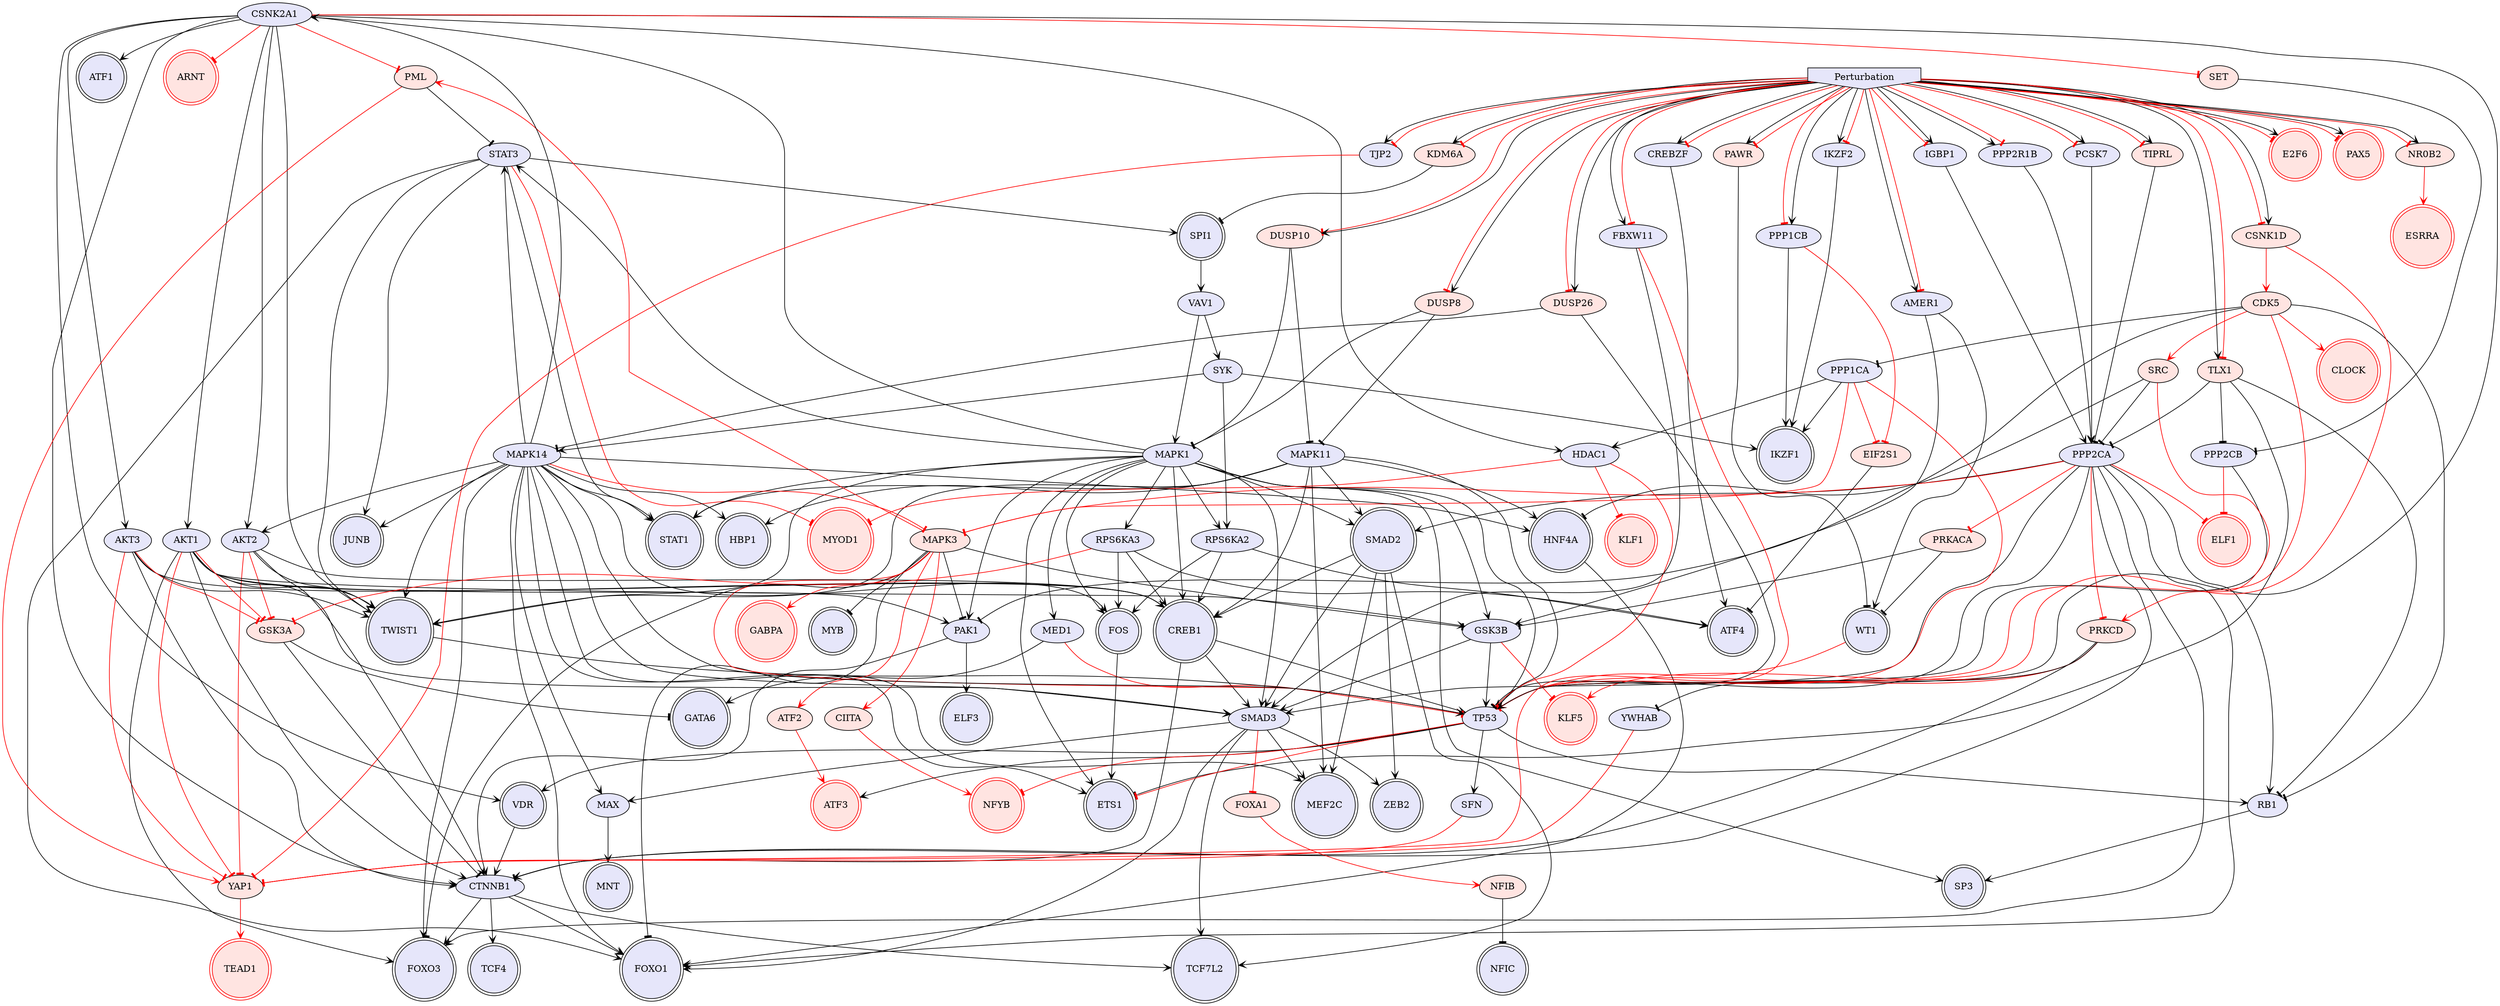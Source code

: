 digraph {

CSNK2A1->CTNNB1 [penwidth=1, color=black, arrowhead="vee"]
STAT3->JUNB [penwidth=1, color=black, arrowhead="vee"]
CTNNB1->FOXO1 [penwidth=1, color=black, arrowhead="vee"]
CTNNB1->FOXO3 [penwidth=1, color=black, arrowhead="vee"]
CTNNB1->TCF7L2 [penwidth=1, color=black, arrowhead="vee"]
SMAD3->FOXO1 [penwidth=1, color=black, arrowhead="vee"]
SMAD2->TCF7L2 [penwidth=1, color=black, arrowhead="vee"]
SMAD3->TCF7L2 [penwidth=1, color=black, arrowhead="vee"]
STAT3->SPI1 [penwidth=1, color=black, arrowhead="vee"]
TIPRL->PPP2CA [penwidth=1, color=black, arrowhead="tee"]
MAPK1->STAT3 [penwidth=1, color=black, arrowhead="vee"]
PAK1->CTNNB1 [penwidth=1, color=black, arrowhead="vee"]
CDK5->PAK1 [penwidth=1, color=black, arrowhead="tee"]
MAX->MNT [penwidth=1, color=black, arrowhead="vee"]
MAPK1->SMAD3 [penwidth=1, color=black, arrowhead="vee"]
MAPK1->SMAD2 [penwidth=1, color=black, arrowhead="vee"]
SMAD3->MEF2C [penwidth=1, color=black, arrowhead="vee"]
CREB1->SMAD3 [penwidth=1, color=black, arrowhead="vee"]
PPP2CA->SMAD3 [penwidth=1, color=black, arrowhead="vee"]
PPP2CA->SMAD2 [penwidth=1, color=black, arrowhead="vee"]
VDR->CTNNB1 [penwidth=1, color=black, arrowhead="vee"]
CTNNB1->TCF4 [penwidth=1, color=black, arrowhead="vee"]
SMAD2->CREB1 [penwidth=1, color=black, arrowhead="vee"]
CREB1->CTNNB1 [penwidth=1, color=black, arrowhead="vee"]
SMAD3->MAX [penwidth=1, color=black, arrowhead="vee"]
MAPK11->SMAD2 [penwidth=1, color=black, arrowhead="vee"]
MAPK1->FOS [penwidth=1, color=black, arrowhead="vee"]
PPP2CA->CTNNB1 [penwidth=1, color=black, arrowhead="vee"]
PPP2CA->FOXO3 [penwidth=1, color=black, arrowhead="vee"]
PPP2CA->FOXO1 [penwidth=1, color=black, arrowhead="vee"]
MAPK1->MED1 [penwidth=1, color=black, arrowhead="vee"]
CSNK2A1->TWIST1 [penwidth=1, color=black, arrowhead="vee"]
MAPK3->MYB [penwidth=1, color=black, arrowhead="tee"]
CSNK2A1->ATF1 [penwidth=1, color=black, arrowhead="vee"]
NFIB->NFIC [penwidth=1, color=black, arrowhead="tee"]
CSNK2A1->HDAC1 [penwidth=1, color=black, arrowhead="vee"]
PRKCD->CTNNB1 [penwidth=1, color=black, arrowhead="tee"]
CSNK2A1->VDR [penwidth=1, color=black, arrowhead="vee"]
MAPK1->CSNK2A1 [penwidth=1, color=black, arrowhead="vee"]
MAPK11->HBP1 [penwidth=1, color=black, arrowhead="vee"]
MAPK11->TWIST1 [penwidth=1, color=black, arrowhead="vee"]
MAPK1->SP3 [penwidth=1, color=black, arrowhead="vee"]
MAPK1->TWIST1 [penwidth=1, color=black, arrowhead="vee"]
MAPK3->FOXO3 [penwidth=1, color=black, arrowhead="tee"]
MAPK3->PAK1 [penwidth=1, color=black, arrowhead="tee"]
MAPK11->HNF4A [penwidth=1, color=black, arrowhead="vee"]
PAK1->ELF3 [penwidth=1, color=black, arrowhead="vee"]
AMER1->WT1 [penwidth=1, color=black, arrowhead="vee"]
MAPK3->FOXO1 [penwidth=1, color=black, arrowhead="tee"]
MAPK1->PAK1 [penwidth=1, color=black, arrowhead="vee"]
CREBZF->ATF4 [penwidth=1, color=black, arrowhead="vee"]
STAT3->STAT1 [penwidth=1, color=black, arrowhead="vee"]
MAPK11->CREB1 [penwidth=1, color=black, arrowhead="vee"]
MAPK1->CREB1 [penwidth=1, color=black, arrowhead="vee"]
MAPK1->ETS1 [penwidth=1, color=black, arrowhead="vee"]
MAPK1->STAT1 [penwidth=1, color=black, arrowhead="vee"]
DUSP8->MAPK1 [penwidth=1, color=black, arrowhead="tee"]
DUSP8->MAPK11 [penwidth=1, color=black, arrowhead="tee"]
MAPK11->MEF2C [penwidth=1, color=black, arrowhead="vee"]
SMAD2->SMAD3 [penwidth=1, color=black, arrowhead="vee"]
MAPK11->STAT1 [penwidth=1, color=black, arrowhead="vee"]
IKZF2->IKZF1 [penwidth=1, color=black, arrowhead="vee"]
HNF4A->FOXO1 [penwidth=1, color=black, arrowhead="vee"]
STAT3->TWIST1 [penwidth=1, color=black, arrowhead="vee"]
SMAD3->ZEB2 [penwidth=1, color=black, arrowhead="vee"]
SMAD2->ZEB2 [penwidth=1, color=black, arrowhead="vee"]
SMAD2->MEF2C [penwidth=1, color=black, arrowhead="vee"]
STAT3->FOXO1 [penwidth=1, color=black, arrowhead="vee"]
MED1->GATA6 [penwidth=1, color=black, arrowhead="vee"]
FOS->ETS1 [penwidth=1, color=black, arrowhead="vee"]
Perturbation->AMER1 [penwidth=1, color=black, arrowhead="vee"]
Perturbation->CREBZF [penwidth=1, color=black, arrowhead="vee"]
Perturbation->IKZF2 [penwidth=1, color=black, arrowhead="vee"]
Perturbation->TJP2 [penwidth=1, color=black, arrowhead="vee"]
MAPK3->GABPA [penwidth=1, color=red, arrowhead="vee"]
ATF2->ATF3 [penwidth=1, color=red, arrowhead="vee"]
NR0B2->ESRRA [penwidth=1, color=red, arrowhead="vee"]
PPP2CA->ELF1 [penwidth=1, color=red, arrowhead="tee"]
PPP2CA->MAPK3 [penwidth=1, color=red, arrowhead="tee"]
PPP2CA->PRKCD [penwidth=1, color=red, arrowhead="tee"]
PRKCD->KLF5 [penwidth=1, color=red, arrowhead="vee"]
HDAC1->MYOD1 [penwidth=1, color=red, arrowhead="tee"]
YAP1->TEAD1 [penwidth=1, color=red, arrowhead="vee"]
SMAD3->FOXA1 [penwidth=1, color=red, arrowhead="tee"]
TJP2->YAP1 [penwidth=1, color=red, arrowhead="tee"]
CDK5->CLOCK [penwidth=1, color=red, arrowhead="vee"]
CSNK2A1->ARNT [penwidth=1, color=red, arrowhead="tee"]
FOXA1->NFIB [penwidth=1, color=red, arrowhead="vee"]
MAPK3->ATF2 [penwidth=1, color=red, arrowhead="vee"]
MAPK3->CIITA [penwidth=1, color=red, arrowhead="vee"]
CSNK1D->CDK5 [penwidth=1, color=red, arrowhead="vee"]
HDAC1->KLF1 [penwidth=1, color=red, arrowhead="tee"]
CIITA->NFYB [penwidth=1, color=red, arrowhead="vee"]
STAT3->MYOD1 [penwidth=1, color=red, arrowhead="tee"]
Perturbation->CSNK1D [penwidth=1, color=red, arrowhead="tee"]
Perturbation->DUSP8 [penwidth=1, color=red, arrowhead="tee"]
Perturbation->E2F6 [penwidth=1, color=red, arrowhead="tee"]
Perturbation->NR0B2 [penwidth=1, color=red, arrowhead="tee"]
Perturbation->PAX5 [penwidth=1, color=red, arrowhead="tee"]
Perturbation->TIPRL [penwidth=1, color=red, arrowhead="tee"]
PPP1CA->HDAC1 [penwidth=1, color=black, arrowhead="vee"]
GSK3B->SMAD3 [penwidth=1, color=black, arrowhead="vee"]
CDK5->PPP1CA [penwidth=1, color=black, arrowhead="tee"]
PPP1CA->IKZF1 [penwidth=1, color=black, arrowhead="vee"]
MAPK1->GSK3B [penwidth=1, color=black, arrowhead="vee"]
TLX1->ETS1 [penwidth=1, color=black, arrowhead="tee"]
TLX1->PPP2CB [penwidth=1, color=black, arrowhead="tee"]
TP53->ETS1 [penwidth=1, color=red, arrowhead="tee"]
EIF2S1->ATF4 [penwidth=1, color=black, arrowhead="tee"]
MAPK3->GSK3B [penwidth=1, color=black, arrowhead="tee"]
PAWR->WT1 [penwidth=1, color=black, arrowhead="tee"]
Perturbation->TJP2 [penwidth=1, color=red, arrowhead="tee"]
TP53->ATF3 [penwidth=1, color=black, arrowhead="vee"]
HDAC1->TP53 [penwidth=1, color=red, arrowhead="tee"]
PPP1CA->MAPK3 [penwidth=1, color=red, arrowhead="tee"]
PPP1CA->TP53 [penwidth=1, color=red, arrowhead="tee"]
PPP2CB->ELF1 [penwidth=1, color=red, arrowhead="tee"]
CSNK1D->TP53 [penwidth=1, color=red, arrowhead="vee"]
CDK5->TP53 [penwidth=1, color=red, arrowhead="vee"]
GSK3B->KLF5 [penwidth=1, color=red, arrowhead="tee"]
MAPK3->TP53 [penwidth=1, color=red, arrowhead="vee"]
PPP1CA->EIF2S1 [penwidth=1, color=red, arrowhead="tee"]
MED1->TP53 [penwidth=1, color=red, arrowhead="tee"]
WT1->TP53 [penwidth=1, color=red, arrowhead="tee"]
Perturbation->CSNK1D [penwidth=1, color=black, arrowhead="vee"]
Perturbation->DUSP8 [penwidth=1, color=black, arrowhead="vee"]
Perturbation->E2F6 [penwidth=1, color=black, arrowhead="vee"]
Perturbation->NR0B2 [penwidth=1, color=black, arrowhead="vee"]
Perturbation->PAWR [penwidth=1, color=black, arrowhead="vee"]
Perturbation->PAX5 [penwidth=1, color=black, arrowhead="vee"]
Perturbation->TLX1 [penwidth=1, color=black, arrowhead="vee"]
AKT2->TWIST1 [penwidth=1, color=black, arrowhead="vee"]
MAPK14->FOS [penwidth=1, color=black, arrowhead="vee"]
MAPK14->MEF2C [penwidth=1, color=black, arrowhead="vee"]
MAPK14->MAX [penwidth=1, color=black, arrowhead="vee"]
MAPK14->SMAD3 [penwidth=1, color=black, arrowhead="vee"]
MAPK14->STAT3 [penwidth=1, color=black, arrowhead="vee"]
MAPK14->STAT1 [penwidth=1, color=black, arrowhead="vee"]
GSK3A->CTNNB1 [penwidth=1, color=black, arrowhead="tee"]
MAPK14->CSNK2A1 [penwidth=1, color=black, arrowhead="vee"]
PPP2CA->RB1 [penwidth=1, color=black, arrowhead="vee"]
PRKACA->WT1 [penwidth=1, color=black, arrowhead="tee"]
PPP2R1B->PPP2CA [penwidth=1, color=black, arrowhead="vee"]
AKT2->CTNNB1 [penwidth=1, color=black, arrowhead="vee"]
GSK3A->GATA6 [penwidth=1, color=black, arrowhead="tee"]
MAPK14->TWIST1 [penwidth=1, color=black, arrowhead="vee"]
AKT2->CREB1 [penwidth=1, color=black, arrowhead="vee"]
CSNK2A1->AKT2 [penwidth=1, color=black, arrowhead="vee"]
CDK5->RB1 [penwidth=1, color=black, arrowhead="tee"]
MAPK14->JUNB [penwidth=1, color=black, arrowhead="vee"]
MAPK14->AKT2 [penwidth=1, color=black, arrowhead="vee"]
MAPK14->FOXO3 [penwidth=1, color=black, arrowhead="vee"]
MAPK14->FOXO1 [penwidth=1, color=black, arrowhead="vee"]
MAPK14->HBP1 [penwidth=1, color=black, arrowhead="vee"]
MAPK14->HNF4A [penwidth=1, color=black, arrowhead="vee"]
DUSP26->MAPK14 [penwidth=1, color=black, arrowhead="tee"]
MAPK14->ETS1 [penwidth=1, color=black, arrowhead="vee"]
RB1->SP3 [penwidth=1, color=black, arrowhead="vee"]
Perturbation->PPP2R1B [penwidth=1, color=black, arrowhead="vee"]
MAPK14->MAPK3 [penwidth=1, color=red, arrowhead="tee"]
AKT2->GSK3A [penwidth=1, color=red, arrowhead="tee"]
AKT2->YAP1 [penwidth=1, color=red, arrowhead="tee"]
PPP2CA->PRKACA [penwidth=1, color=red, arrowhead="tee"]
Perturbation->DUSP26 [penwidth=1, color=red, arrowhead="tee"]
VAV1->SYK [penwidth=1, color=black, arrowhead="vee"]
VAV1->MAPK1 [penwidth=1, color=black, arrowhead="vee"]
AKT3->CTNNB1 [penwidth=1, color=black, arrowhead="vee"]
AKT3->TWIST1 [penwidth=1, color=black, arrowhead="vee"]
SYK->IKZF1 [penwidth=1, color=black, arrowhead="vee"]
AKT3->CREB1 [penwidth=1, color=black, arrowhead="vee"]
CSNK2A1->AKT3 [penwidth=1, color=black, arrowhead="vee"]
KDM6A->SPI1 [penwidth=1, color=black, arrowhead="tee"]
SYK->MAPK14 [penwidth=1, color=black, arrowhead="vee"]
SPI1->VAV1 [penwidth=1, color=black, arrowhead="vee"]
Perturbation->CREBZF [penwidth=1, color=red, arrowhead="tee"]
AKT3->GSK3A [penwidth=1, color=red, arrowhead="tee"]
AKT3->YAP1 [penwidth=1, color=red, arrowhead="tee"]
Perturbation->KDM6A [penwidth=1, color=black, arrowhead="vee"]
SET->PPP2CB [penwidth=1, color=black, arrowhead="tee"]
CSNK2A1->SET [penwidth=1, color=red, arrowhead="tee"]
TP53->VDR [penwidth=1, color=black, arrowhead="vee"]
TP53->SFN [penwidth=1, color=black, arrowhead="vee"]
SRC->PPP2CA [penwidth=1, color=black, arrowhead="tee"]
PPP2CA->TP53 [penwidth=1, color=black, arrowhead="vee"]
SRC->HNF4A [penwidth=1, color=black, arrowhead="tee"]
MAPK11->TP53 [penwidth=1, color=black, arrowhead="vee"]
CSNK2A1->TP53 [penwidth=1, color=black, arrowhead="vee"]
MAPK1->TP53 [penwidth=1, color=black, arrowhead="vee"]
CREB1->TP53 [penwidth=1, color=black, arrowhead="vee"]
TWIST1->TP53 [penwidth=1, color=black, arrowhead="vee"]
TP53->NFYB [penwidth=1, color=red, arrowhead="tee"]
SFN->YAP1 [penwidth=1, color=red, arrowhead="tee"]
CDK5->SRC [penwidth=1, color=red, arrowhead="vee"]
SRC->PRKCD [penwidth=1, color=red, arrowhead="vee"]
Perturbation->PAWR [penwidth=1, color=red, arrowhead="tee"]
AMER1->GSK3B [penwidth=1, color=black, arrowhead="vee"]
Perturbation->AMER1 [penwidth=1, color=red, arrowhead="tee"]
Perturbation->IKZF2 [penwidth=1, color=red, arrowhead="tee"]
Perturbation->DUSP26 [penwidth=1, color=black, arrowhead="vee"]
Perturbation->TIPRL [penwidth=1, color=black, arrowhead="vee"]
PCSK7->PPP2CA [penwidth=1, color=black, arrowhead="vee"]
Perturbation->PCSK7 [penwidth=1, color=red, arrowhead="tee"]
PRKCD->TP53 [penwidth=1, color=red, arrowhead="vee"]
Perturbation->KDM6A [penwidth=1, color=red, arrowhead="tee"]
Perturbation->TLX1 [penwidth=1, color=red, arrowhead="tee"]
PPP1CB->IKZF1 [penwidth=1, color=black, arrowhead="vee"]
Perturbation->PPP1CB [penwidth=1, color=red, arrowhead="tee"]
PPP1CB->EIF2S1 [penwidth=1, color=red, arrowhead="tee"]
AKT1->FOXO3 [penwidth=1, color=black, arrowhead="vee"]
AKT1->SMAD3 [penwidth=1, color=black, arrowhead="vee"]
AKT1->GSK3B [penwidth=1, color=black, arrowhead="vee"]
AKT1->CREB1 [penwidth=1, color=black, arrowhead="vee"]
AKT1->CTNNB1 [penwidth=1, color=black, arrowhead="vee"]
AKT1->TWIST1 [penwidth=1, color=black, arrowhead="vee"]
CSNK2A1->AKT1 [penwidth=1, color=black, arrowhead="vee"]
AKT1->PAK1 [penwidth=1, color=black, arrowhead="vee"]
Perturbation->PCSK7 [penwidth=1, color=black, arrowhead="vee"]
AKT1->GSK3A [penwidth=1, color=red, arrowhead="tee"]
AKT1->YAP1 [penwidth=1, color=red, arrowhead="tee"]
PRKACA->GSK3B [penwidth=1, color=black, arrowhead="tee"]
IGBP1->PPP2CA [penwidth=1, color=black, arrowhead="vee"]
Perturbation->IGBP1 [penwidth=1, color=red, arrowhead="tee"]
MAPK1->RPS6KA3 [penwidth=1, color=black, arrowhead="vee"]
FBXW11->SMAD3 [penwidth=1, color=black, arrowhead="vee"]
RPS6KA3->ATF4 [penwidth=1, color=black, arrowhead="vee"]
RPS6KA3->CREB1 [penwidth=1, color=black, arrowhead="vee"]
RPS6KA3->FOS [penwidth=1, color=black, arrowhead="vee"]
Perturbation->FBXW11 [penwidth=1, color=black, arrowhead="vee"]
RPS6KA3->GSK3A [penwidth=1, color=red, arrowhead="tee"]
FBXW11->YAP1 [penwidth=1, color=red, arrowhead="tee"]
GSK3B->TP53 [penwidth=1, color=black, arrowhead="vee"]
Perturbation->PPP1CB [penwidth=1, color=black, arrowhead="vee"]
TP53->RB1 [penwidth=1, color=black, arrowhead="vee"]
MAPK14->TP53 [penwidth=1, color=black, arrowhead="vee"]
DUSP26->TP53 [penwidth=1, color=black, arrowhead="tee"]
Perturbation->IGBP1 [penwidth=1, color=black, arrowhead="vee"]
TLX1->PPP2CA [penwidth=1, color=black, arrowhead="tee"]
PPP2CB->TP53 [penwidth=1, color=black, arrowhead="vee"]
Perturbation->PPP2R1B [penwidth=1, color=red, arrowhead="tee"]
MAPK1->RPS6KA2 [penwidth=1, color=black, arrowhead="vee"]
RPS6KA2->CREB1 [penwidth=1, color=black, arrowhead="vee"]
RPS6KA2->FOS [penwidth=1, color=black, arrowhead="vee"]
RPS6KA2->ATF4 [penwidth=1, color=black, arrowhead="vee"]
SYK->RPS6KA2 [penwidth=1, color=black, arrowhead="vee"]
TLX1->RB1 [penwidth=1, color=black, arrowhead="tee"]
PRKCD->YWHAB [penwidth=1, color=black, arrowhead="tee"]
YWHAB->YAP1 [penwidth=1, color=red, arrowhead="tee"]
DUSP10->MAPK1 [penwidth=1, color=black, arrowhead="tee"]
DUSP10->MAPK11 [penwidth=1, color=black, arrowhead="tee"]
Perturbation->DUSP10 [penwidth=1, color=red, arrowhead="tee"]
PML->STAT3 [penwidth=1, color=black, arrowhead="tee"]
PML->YAP1 [penwidth=1, color=red, arrowhead="vee"]
CSNK2A1->PML [penwidth=1, color=red, arrowhead="tee"]
MAPK3->PML [penwidth=1, color=red, arrowhead="vee"]
Perturbation->DUSP10 [penwidth=1, color=black, arrowhead="vee"]
Perturbation->FBXW11 [penwidth=1, color=red, arrowhead="tee"]
Perturbation [style=filled, color=black, fillcolor=lavender, shape=invhouse];
MYB [style=filled, color=black, fillcolor=lavender, shape=doublecircle];
MEF2C [style=filled, color=black, fillcolor=lavender, shape=doublecircle];
ELF1 [style=filled, color=red, fillcolor=mistyrose, shape=doublecircle];
CREB1 [style=filled, color=black, fillcolor=lavender, shape=doublecircle];
WT1 [style=filled, color=black, fillcolor=lavender, shape=doublecircle];
KLF1 [style=filled, color=red, fillcolor=mistyrose, shape=doublecircle];
CLOCK [style=filled, color=red, fillcolor=mistyrose, shape=doublecircle];
MYOD1 [style=filled, color=red, fillcolor=mistyrose, shape=doublecircle];
ETS1 [style=filled, color=black, fillcolor=lavender, shape=doublecircle];
TCF4 [style=filled, color=black, fillcolor=lavender, shape=doublecircle];
NFIC [style=filled, color=black, fillcolor=lavender, shape=doublecircle];
FOS [style=filled, color=black, fillcolor=lavender, shape=doublecircle];
ATF3 [style=filled, color=red, fillcolor=mistyrose, shape=doublecircle];
FOXO3 [style=filled, color=black, fillcolor=lavender, shape=doublecircle];
ATF1 [style=filled, color=black, fillcolor=lavender, shape=doublecircle];
ESRRA [style=filled, color=red, fillcolor=mistyrose, shape=doublecircle];
TWIST1 [style=filled, color=black, fillcolor=lavender, shape=doublecircle];
TEAD1 [style=filled, color=red, fillcolor=mistyrose, shape=doublecircle];
ARNT [style=filled, color=red, fillcolor=mistyrose, shape=doublecircle];
ELF3 [style=filled, color=black, fillcolor=lavender, shape=doublecircle];
NFYB [style=filled, color=red, fillcolor=mistyrose, shape=doublecircle];
ATF4 [style=filled, color=black, fillcolor=lavender, shape=doublecircle];
ZEB2 [style=filled, color=black, fillcolor=lavender, shape=doublecircle];
SPI1 [style=filled, color=black, fillcolor=lavender, shape=doublecircle];
PAX5 [style=filled, color=red, fillcolor=mistyrose, shape=doublecircle];
KLF5 [style=filled, color=red, fillcolor=mistyrose, shape=doublecircle];
GATA6 [style=filled, color=black, fillcolor=lavender, shape=doublecircle];
FOXO1 [style=filled, color=black, fillcolor=lavender, shape=doublecircle];
MNT [style=filled, color=black, fillcolor=lavender, shape=doublecircle];
JUNB [style=filled, color=black, fillcolor=lavender, shape=doublecircle];
SMAD2 [style=filled, color=black, fillcolor=lavender, shape=doublecircle];
STAT1 [style=filled, color=black, fillcolor=lavender, shape=doublecircle];
GABPA [style=filled, color=red, fillcolor=mistyrose, shape=doublecircle];
VDR [style=filled, color=black, fillcolor=lavender, shape=doublecircle];
TCF7L2 [style=filled, color=black, fillcolor=lavender, shape=doublecircle];
HBP1 [style=filled, color=black, fillcolor=lavender, shape=doublecircle];
HNF4A [style=filled, color=black, fillcolor=lavender, shape=doublecircle];
IKZF1 [style=filled, color=black, fillcolor=lavender, shape=doublecircle];
E2F6 [style=filled, color=red, fillcolor=mistyrose, shape=doublecircle];
SP3 [style=filled, color=black, fillcolor=lavender, shape=doublecircle];
CSNK2A1 [style=filled, fillcolor=lavender];
STAT3 [style=filled, fillcolor=lavender];
CTNNB1 [style=filled, fillcolor=lavender];
SMAD3 [style=filled, fillcolor=lavender];
TIPRL [style=filled, fillcolor=mistyrose];
MAPK1 [style=filled, fillcolor=lavender];
PAK1 [style=filled, fillcolor=lavender];
CDK5 [style=filled, fillcolor=mistyrose];
MAX [style=filled, fillcolor=lavender];
PPP2CA [style=filled, fillcolor=lavender];
MAPK11 [style=filled, fillcolor=lavender];
MAPK3 [style=filled, fillcolor=mistyrose];
NFIB [style=filled, fillcolor=mistyrose];
PRKCD [style=filled, fillcolor=mistyrose];
AMER1 [style=filled, fillcolor=lavender];
CREBZF [style=filled, fillcolor=lavender];
DUSP8 [style=filled, fillcolor=mistyrose];
IKZF2 [style=filled, fillcolor=lavender];
MED1 [style=filled, fillcolor=lavender];
ATF2 [style=filled, fillcolor=mistyrose];
NR0B2 [style=filled, fillcolor=mistyrose];
HDAC1 [style=filled, fillcolor=lavender];
YAP1 [style=filled, fillcolor=mistyrose];
TJP2 [style=filled, fillcolor=lavender];
FOXA1 [style=filled, fillcolor=mistyrose];
CSNK1D [style=filled, fillcolor=mistyrose];
CIITA [style=filled, fillcolor=mistyrose];
PPP1CA [style=filled, fillcolor=lavender];
GSK3B [style=filled, fillcolor=lavender];
TLX1 [style=filled, fillcolor=mistyrose];
TP53 [style=filled, fillcolor=lavender];
EIF2S1 [style=filled, fillcolor=mistyrose];
PAWR [style=filled, fillcolor=mistyrose];
PPP2CB [style=filled, fillcolor=lavender];
AKT2 [style=filled, fillcolor=lavender];
MAPK14 [style=filled, fillcolor=lavender];
GSK3A [style=filled, fillcolor=mistyrose];
PRKACA [style=filled, fillcolor=mistyrose];
PPP2R1B [style=filled, fillcolor=lavender];
DUSP26 [style=filled, fillcolor=mistyrose];
RB1 [style=filled, fillcolor=lavender];
VAV1 [style=filled, fillcolor=lavender];
AKT3 [style=filled, fillcolor=lavender];
SYK [style=filled, fillcolor=lavender];
KDM6A [style=filled, fillcolor=mistyrose];
SET [style=filled, fillcolor=mistyrose];
SRC [style=filled, fillcolor=mistyrose];
SFN [style=filled, fillcolor=lavender];
PCSK7 [style=filled, fillcolor=lavender];
PPP1CB [style=filled, fillcolor=lavender];
AKT1 [style=filled, fillcolor=lavender];
IGBP1 [style=filled, fillcolor=lavender];
FBXW11 [style=filled, fillcolor=lavender];
RPS6KA3 [style=filled, fillcolor=lavender];
RPS6KA2 [style=filled, fillcolor=lavender];
YWHAB [style=filled, fillcolor=lavender];
DUSP10 [style=filled, fillcolor=mistyrose];
PML [style=filled, fillcolor=mistyrose];


}
